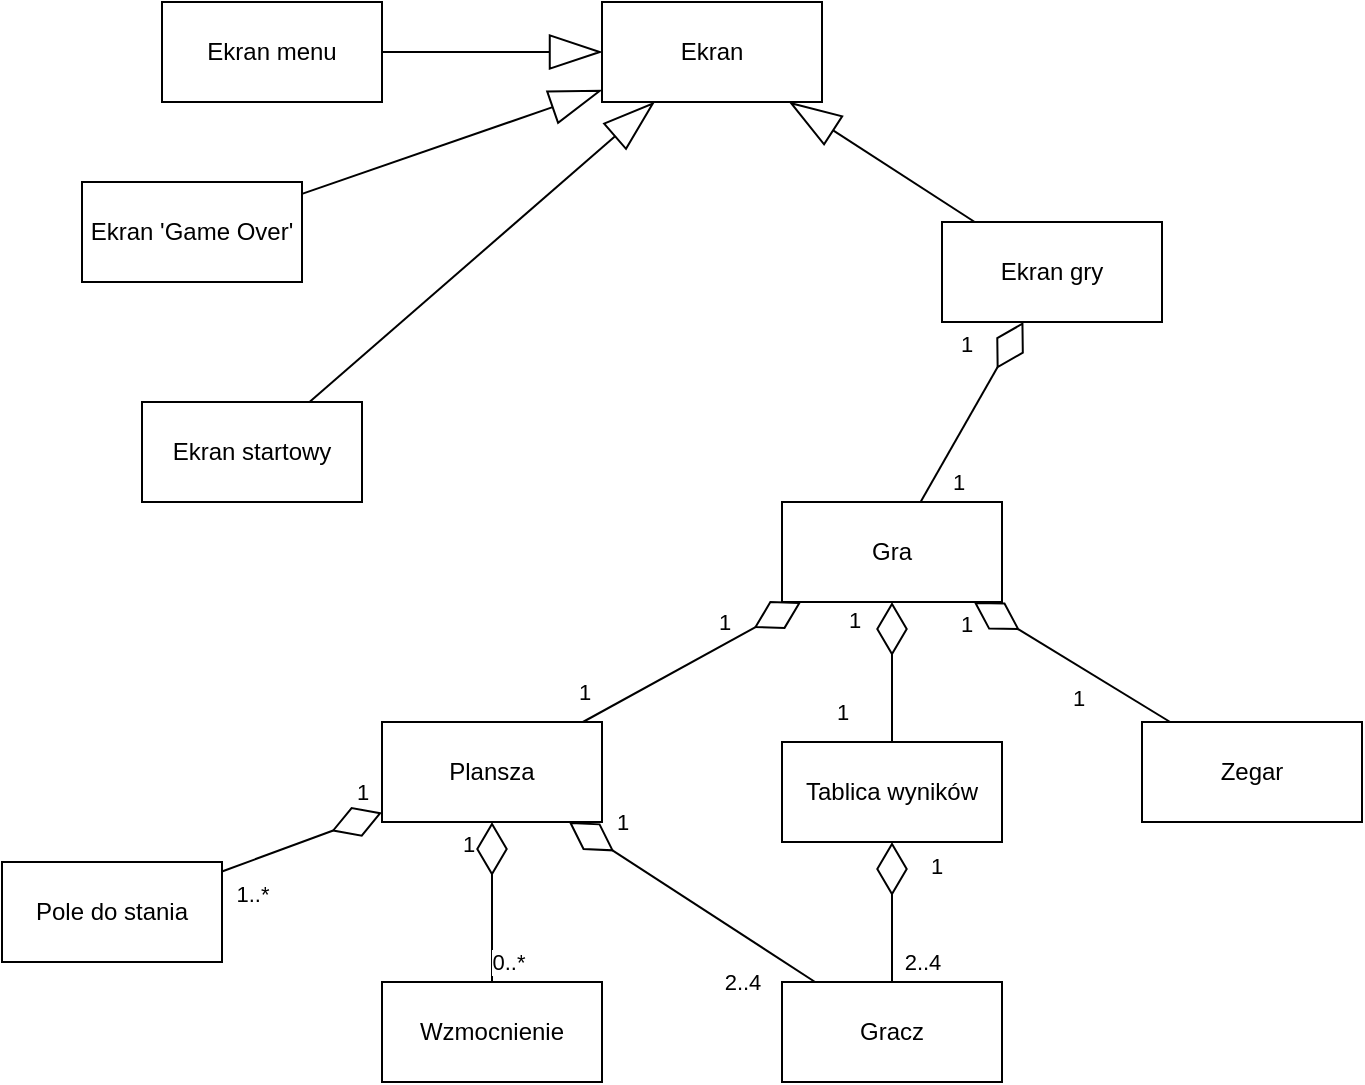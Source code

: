 <mxfile version="21.0.4" type="device"><diagram name="Strona-1" id="qAy1LHIPltPamQhRi0oF"><mxGraphModel dx="1050" dy="530" grid="1" gridSize="10" guides="1" tooltips="1" connect="1" arrows="1" fold="1" page="1" pageScale="1" pageWidth="827" pageHeight="1169" math="0" shadow="0"><root><mxCell id="0"/><mxCell id="1" parent="0"/><mxCell id="7IqGC-VTULJLfMld4UJv-1" value="Ekran" style="html=1;whiteSpace=wrap;" vertex="1" parent="1"><mxGeometry x="390" y="30" width="110" height="50" as="geometry"/></mxCell><mxCell id="7IqGC-VTULJLfMld4UJv-2" value="Ekran 'Game Over'" style="html=1;whiteSpace=wrap;" vertex="1" parent="1"><mxGeometry x="130" y="120" width="110" height="50" as="geometry"/></mxCell><mxCell id="7IqGC-VTULJLfMld4UJv-3" value="Ekran menu" style="html=1;whiteSpace=wrap;" vertex="1" parent="1"><mxGeometry x="170" y="30" width="110" height="50" as="geometry"/></mxCell><mxCell id="7IqGC-VTULJLfMld4UJv-4" value="Ekran gry" style="html=1;whiteSpace=wrap;" vertex="1" parent="1"><mxGeometry x="560" y="140" width="110" height="50" as="geometry"/></mxCell><mxCell id="7IqGC-VTULJLfMld4UJv-5" value="Ekran startowy" style="html=1;whiteSpace=wrap;" vertex="1" parent="1"><mxGeometry x="160" y="230" width="110" height="50" as="geometry"/></mxCell><mxCell id="7IqGC-VTULJLfMld4UJv-6" value="Gra" style="html=1;whiteSpace=wrap;" vertex="1" parent="1"><mxGeometry x="480" y="280" width="110" height="50" as="geometry"/></mxCell><mxCell id="7IqGC-VTULJLfMld4UJv-7" value="&lt;div&gt;Plansza&lt;/div&gt;" style="html=1;whiteSpace=wrap;" vertex="1" parent="1"><mxGeometry x="280" y="390" width="110" height="50" as="geometry"/></mxCell><mxCell id="7IqGC-VTULJLfMld4UJv-8" value="Zegar" style="html=1;whiteSpace=wrap;" vertex="1" parent="1"><mxGeometry x="660" y="390" width="110" height="50" as="geometry"/></mxCell><mxCell id="7IqGC-VTULJLfMld4UJv-9" value="Tablica wyników" style="html=1;whiteSpace=wrap;" vertex="1" parent="1"><mxGeometry x="480" y="400" width="110" height="50" as="geometry"/></mxCell><mxCell id="7IqGC-VTULJLfMld4UJv-10" value="Gracz" style="html=1;whiteSpace=wrap;" vertex="1" parent="1"><mxGeometry x="480" y="520" width="110" height="50" as="geometry"/></mxCell><mxCell id="7IqGC-VTULJLfMld4UJv-11" value="Pole do stania" style="html=1;whiteSpace=wrap;" vertex="1" parent="1"><mxGeometry x="90" y="460" width="110" height="50" as="geometry"/></mxCell><mxCell id="7IqGC-VTULJLfMld4UJv-12" value="Wzmocnienie" style="html=1;whiteSpace=wrap;" vertex="1" parent="1"><mxGeometry x="280" y="520" width="110" height="50" as="geometry"/></mxCell><mxCell id="7IqGC-VTULJLfMld4UJv-13" value="" style="endArrow=blockThin;endFill=0;endSize=24;html=1;rounded=0;" edge="1" parent="1" source="7IqGC-VTULJLfMld4UJv-3" target="7IqGC-VTULJLfMld4UJv-1"><mxGeometry width="160" relative="1" as="geometry"><mxPoint x="330" y="380" as="sourcePoint"/><mxPoint x="490" y="380" as="targetPoint"/></mxGeometry></mxCell><mxCell id="7IqGC-VTULJLfMld4UJv-14" value="" style="endArrow=blockThin;endFill=0;endSize=24;html=1;rounded=0;" edge="1" parent="1" source="7IqGC-VTULJLfMld4UJv-2" target="7IqGC-VTULJLfMld4UJv-1"><mxGeometry width="160" relative="1" as="geometry"><mxPoint x="290" y="69" as="sourcePoint"/><mxPoint x="450" y="81" as="targetPoint"/></mxGeometry></mxCell><mxCell id="7IqGC-VTULJLfMld4UJv-15" value="" style="endArrow=blockThin;endFill=0;endSize=24;html=1;rounded=0;" edge="1" parent="1" source="7IqGC-VTULJLfMld4UJv-5" target="7IqGC-VTULJLfMld4UJv-1"><mxGeometry width="160" relative="1" as="geometry"><mxPoint x="300" y="79" as="sourcePoint"/><mxPoint x="460" y="91" as="targetPoint"/></mxGeometry></mxCell><mxCell id="7IqGC-VTULJLfMld4UJv-16" value="" style="endArrow=blockThin;endFill=0;endSize=24;html=1;rounded=0;" edge="1" parent="1" source="7IqGC-VTULJLfMld4UJv-4" target="7IqGC-VTULJLfMld4UJv-1"><mxGeometry width="160" relative="1" as="geometry"><mxPoint x="310" y="89" as="sourcePoint"/><mxPoint x="470" y="101" as="targetPoint"/></mxGeometry></mxCell><mxCell id="7IqGC-VTULJLfMld4UJv-18" value="" style="endArrow=diamondThin;endFill=0;endSize=24;html=1;rounded=0;" edge="1" parent="1" source="7IqGC-VTULJLfMld4UJv-10" target="7IqGC-VTULJLfMld4UJv-7"><mxGeometry width="160" relative="1" as="geometry"><mxPoint x="500" y="380" as="sourcePoint"/><mxPoint x="660" y="380" as="targetPoint"/></mxGeometry></mxCell><mxCell id="7IqGC-VTULJLfMld4UJv-22" value="2..4" style="edgeLabel;html=1;align=center;verticalAlign=middle;resizable=0;points=[];" vertex="1" connectable="0" parent="7IqGC-VTULJLfMld4UJv-18"><mxGeometry x="0.251" relative="1" as="geometry"><mxPoint x="40" y="50" as="offset"/></mxGeometry></mxCell><mxCell id="7IqGC-VTULJLfMld4UJv-28" value="1" style="edgeLabel;html=1;align=center;verticalAlign=middle;resizable=0;points=[];" vertex="1" connectable="0" parent="7IqGC-VTULJLfMld4UJv-18"><mxGeometry x="0.509" y="-2" relative="1" as="geometry"><mxPoint x="-5" y="-18" as="offset"/></mxGeometry></mxCell><mxCell id="7IqGC-VTULJLfMld4UJv-19" value="" style="endArrow=diamondThin;endFill=0;endSize=24;html=1;rounded=0;" edge="1" parent="1" source="7IqGC-VTULJLfMld4UJv-10" target="7IqGC-VTULJLfMld4UJv-9"><mxGeometry width="160" relative="1" as="geometry"><mxPoint x="500" y="380" as="sourcePoint"/><mxPoint x="660" y="380" as="targetPoint"/></mxGeometry></mxCell><mxCell id="7IqGC-VTULJLfMld4UJv-21" value="2..4" style="edgeLabel;html=1;align=center;verticalAlign=middle;resizable=0;points=[];" vertex="1" connectable="0" parent="7IqGC-VTULJLfMld4UJv-19"><mxGeometry x="0.286" y="3" relative="1" as="geometry"><mxPoint x="18" y="35" as="offset"/></mxGeometry></mxCell><mxCell id="7IqGC-VTULJLfMld4UJv-30" value="1" style="edgeLabel;html=1;align=center;verticalAlign=middle;resizable=0;points=[];" vertex="1" connectable="0" parent="7IqGC-VTULJLfMld4UJv-19"><mxGeometry x="0.667" y="-2" relative="1" as="geometry"><mxPoint x="20" as="offset"/></mxGeometry></mxCell><mxCell id="7IqGC-VTULJLfMld4UJv-23" value="1" style="endArrow=diamondThin;endFill=0;endSize=24;html=1;rounded=0;" edge="1" parent="1" source="7IqGC-VTULJLfMld4UJv-11" target="7IqGC-VTULJLfMld4UJv-7"><mxGeometry x="0.862" y="13" width="160" relative="1" as="geometry"><mxPoint x="370" y="430" as="sourcePoint"/><mxPoint x="530" y="430" as="targetPoint"/><mxPoint as="offset"/></mxGeometry></mxCell><mxCell id="7IqGC-VTULJLfMld4UJv-24" value="1..*" style="edgeLabel;html=1;align=center;verticalAlign=middle;resizable=0;points=[];" vertex="1" connectable="0" parent="7IqGC-VTULJLfMld4UJv-23"><mxGeometry x="0.616" y="-1" relative="1" as="geometry"><mxPoint x="-50" y="34" as="offset"/></mxGeometry></mxCell><mxCell id="7IqGC-VTULJLfMld4UJv-26" value="" style="endArrow=diamondThin;endFill=0;endSize=24;html=1;rounded=0;" edge="1" parent="1" source="7IqGC-VTULJLfMld4UJv-12" target="7IqGC-VTULJLfMld4UJv-7"><mxGeometry width="160" relative="1" as="geometry"><mxPoint x="370" y="430" as="sourcePoint"/><mxPoint x="530" y="430" as="targetPoint"/></mxGeometry></mxCell><mxCell id="7IqGC-VTULJLfMld4UJv-27" value="0..*" style="edgeLabel;html=1;align=center;verticalAlign=middle;resizable=0;points=[];" vertex="1" connectable="0" parent="7IqGC-VTULJLfMld4UJv-26"><mxGeometry x="0.748" y="2" relative="1" as="geometry"><mxPoint x="10" y="60" as="offset"/></mxGeometry></mxCell><mxCell id="7IqGC-VTULJLfMld4UJv-46" value="1" style="edgeLabel;html=1;align=center;verticalAlign=middle;resizable=0;points=[];" vertex="1" connectable="0" parent="7IqGC-VTULJLfMld4UJv-26"><mxGeometry x="0.729" y="-9" relative="1" as="geometry"><mxPoint x="-21" as="offset"/></mxGeometry></mxCell><mxCell id="7IqGC-VTULJLfMld4UJv-32" value="" style="endArrow=diamondThin;endFill=0;endSize=24;html=1;rounded=0;" edge="1" parent="1" source="7IqGC-VTULJLfMld4UJv-7" target="7IqGC-VTULJLfMld4UJv-6"><mxGeometry width="160" relative="1" as="geometry"><mxPoint x="430" y="340" as="sourcePoint"/><mxPoint x="590" y="340" as="targetPoint"/></mxGeometry></mxCell><mxCell id="7IqGC-VTULJLfMld4UJv-35" value="1" style="edgeLabel;html=1;align=center;verticalAlign=middle;resizable=0;points=[];" vertex="1" connectable="0" parent="7IqGC-VTULJLfMld4UJv-32"><mxGeometry x="0.665" y="-3" relative="1" as="geometry"><mxPoint x="-22" y="-3" as="offset"/></mxGeometry></mxCell><mxCell id="7IqGC-VTULJLfMld4UJv-36" value="1" style="edgeLabel;html=1;align=center;verticalAlign=middle;resizable=0;points=[];" vertex="1" connectable="0" parent="7IqGC-VTULJLfMld4UJv-32"><mxGeometry x="-0.551" y="2" relative="1" as="geometry"><mxPoint x="-23" as="offset"/></mxGeometry></mxCell><mxCell id="7IqGC-VTULJLfMld4UJv-37" value="" style="endArrow=diamondThin;endFill=0;endSize=24;html=1;rounded=0;" edge="1" parent="1" source="7IqGC-VTULJLfMld4UJv-9" target="7IqGC-VTULJLfMld4UJv-6"><mxGeometry width="160" relative="1" as="geometry"><mxPoint x="497" y="400" as="sourcePoint"/><mxPoint x="573" y="340" as="targetPoint"/></mxGeometry></mxCell><mxCell id="7IqGC-VTULJLfMld4UJv-38" value="1" style="edgeLabel;html=1;align=center;verticalAlign=middle;resizable=0;points=[];" vertex="1" connectable="0" parent="7IqGC-VTULJLfMld4UJv-37"><mxGeometry x="0.665" y="-3" relative="1" as="geometry"><mxPoint x="-22" y="-3" as="offset"/></mxGeometry></mxCell><mxCell id="7IqGC-VTULJLfMld4UJv-39" value="1" style="edgeLabel;html=1;align=center;verticalAlign=middle;resizable=0;points=[];" vertex="1" connectable="0" parent="7IqGC-VTULJLfMld4UJv-37"><mxGeometry x="-0.551" y="2" relative="1" as="geometry"><mxPoint x="-23" as="offset"/></mxGeometry></mxCell><mxCell id="7IqGC-VTULJLfMld4UJv-40" value="" style="endArrow=diamondThin;endFill=0;endSize=24;html=1;rounded=0;" edge="1" parent="1" source="7IqGC-VTULJLfMld4UJv-8" target="7IqGC-VTULJLfMld4UJv-6"><mxGeometry width="160" relative="1" as="geometry"><mxPoint x="507" y="410" as="sourcePoint"/><mxPoint x="583" y="350" as="targetPoint"/></mxGeometry></mxCell><mxCell id="7IqGC-VTULJLfMld4UJv-41" value="1" style="edgeLabel;html=1;align=center;verticalAlign=middle;resizable=0;points=[];" vertex="1" connectable="0" parent="7IqGC-VTULJLfMld4UJv-40"><mxGeometry x="0.665" y="-3" relative="1" as="geometry"><mxPoint x="-22" y="3" as="offset"/></mxGeometry></mxCell><mxCell id="7IqGC-VTULJLfMld4UJv-42" value="1" style="edgeLabel;html=1;align=center;verticalAlign=middle;resizable=0;points=[];" vertex="1" connectable="0" parent="7IqGC-VTULJLfMld4UJv-40"><mxGeometry x="-0.551" y="2" relative="1" as="geometry"><mxPoint x="-23" as="offset"/></mxGeometry></mxCell><mxCell id="7IqGC-VTULJLfMld4UJv-43" value="" style="endArrow=diamondThin;endFill=0;endSize=24;html=1;rounded=0;" edge="1" parent="1" source="7IqGC-VTULJLfMld4UJv-6" target="7IqGC-VTULJLfMld4UJv-4"><mxGeometry width="160" relative="1" as="geometry"><mxPoint x="430" y="300" as="sourcePoint"/><mxPoint x="590" y="300" as="targetPoint"/></mxGeometry></mxCell><mxCell id="7IqGC-VTULJLfMld4UJv-44" value="1" style="edgeLabel;html=1;align=center;verticalAlign=middle;resizable=0;points=[];" vertex="1" connectable="0" parent="7IqGC-VTULJLfMld4UJv-43"><mxGeometry x="0.424" y="3" relative="1" as="geometry"><mxPoint x="-12" y="-14" as="offset"/></mxGeometry></mxCell><mxCell id="7IqGC-VTULJLfMld4UJv-45" value="1" style="edgeLabel;html=1;align=center;verticalAlign=middle;resizable=0;points=[];" vertex="1" connectable="0" parent="7IqGC-VTULJLfMld4UJv-43"><mxGeometry x="-0.472" y="1" relative="1" as="geometry"><mxPoint x="6" y="14" as="offset"/></mxGeometry></mxCell></root></mxGraphModel></diagram></mxfile>
